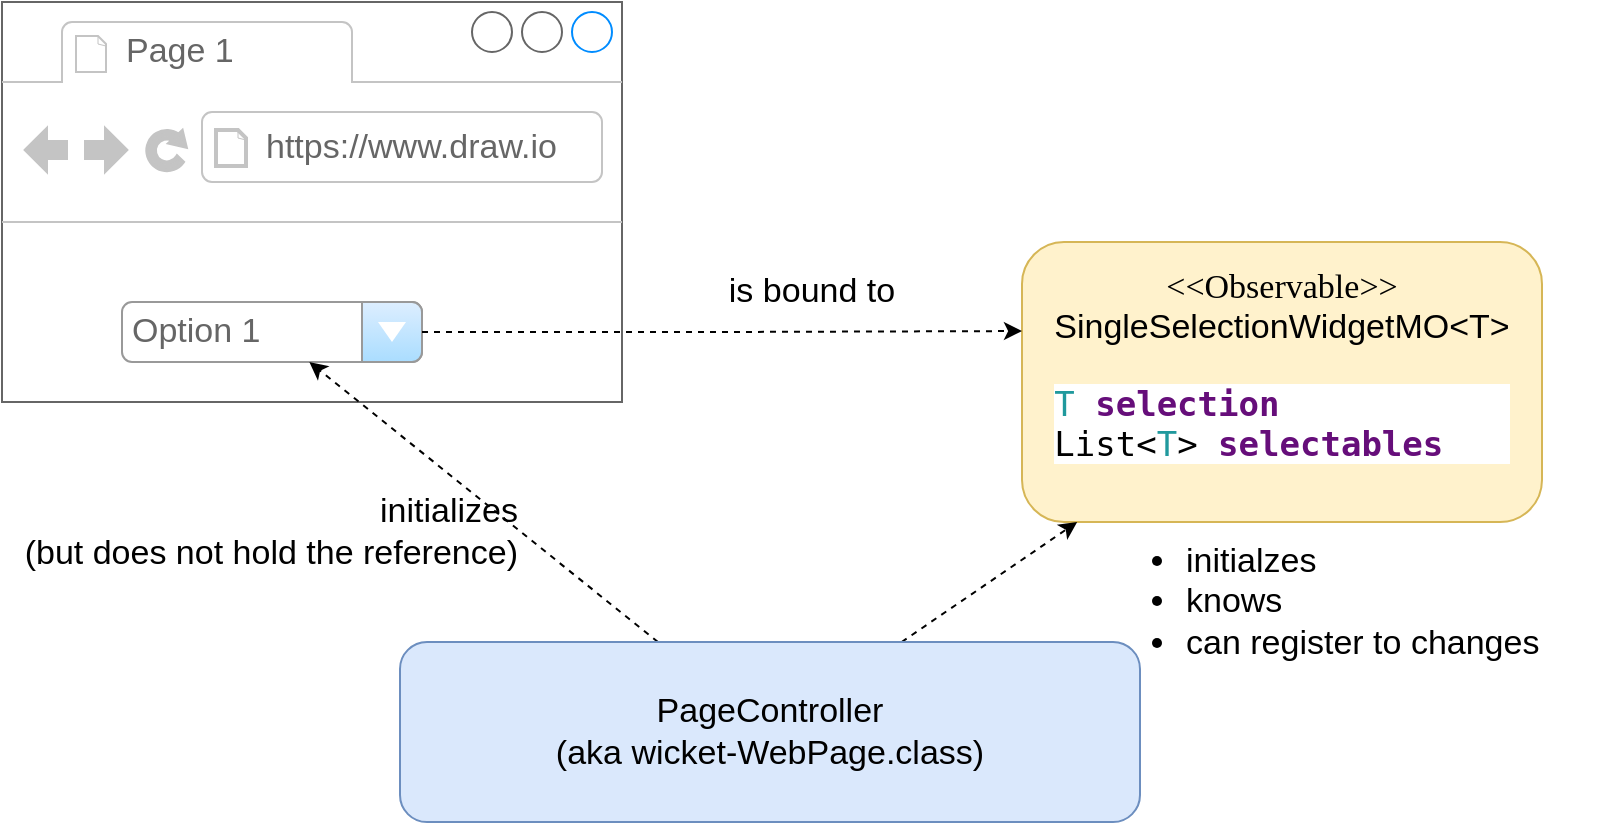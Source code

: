 <mxfile version="17.2.4" type="device"><diagram id="aOJm4BTbhPeoCA5gPHz4" name="Page-1"><mxGraphModel dx="1422" dy="825" grid="1" gridSize="10" guides="1" tooltips="1" connect="1" arrows="1" fold="1" page="1" pageScale="1" pageWidth="827" pageHeight="1169" math="0" shadow="0"><root><mxCell id="0"/><mxCell id="1" parent="0"/><mxCell id="OMMKdv6z3rF1qjqmpATL-5" value="" style="strokeWidth=1;shadow=0;dashed=0;align=center;html=1;shape=mxgraph.mockup.containers.browserWindow;rSize=0;strokeColor=#666666;strokeColor2=#008cff;strokeColor3=#c4c4c4;mainText=,;recursiveResize=0;" vertex="1" parent="1"><mxGeometry x="30" y="40" width="310" height="200" as="geometry"/></mxCell><mxCell id="OMMKdv6z3rF1qjqmpATL-6" value="Page 1" style="strokeWidth=1;shadow=0;dashed=0;align=center;html=1;shape=mxgraph.mockup.containers.anchor;fontSize=17;fontColor=#666666;align=left;" vertex="1" parent="OMMKdv6z3rF1qjqmpATL-5"><mxGeometry x="60" y="12" width="110" height="26" as="geometry"/></mxCell><mxCell id="OMMKdv6z3rF1qjqmpATL-7" value="https://www.draw.io" style="strokeWidth=1;shadow=0;dashed=0;align=center;html=1;shape=mxgraph.mockup.containers.anchor;rSize=0;fontSize=17;fontColor=#666666;align=left;" vertex="1" parent="OMMKdv6z3rF1qjqmpATL-5"><mxGeometry x="130" y="60" width="250" height="26" as="geometry"/></mxCell><mxCell id="OMMKdv6z3rF1qjqmpATL-4" value="Option 1" style="strokeWidth=1;shadow=0;dashed=0;align=center;html=1;shape=mxgraph.mockup.forms.comboBox;strokeColor=#999999;fillColor=#ddeeff;align=left;fillColor2=#aaddff;mainText=;fontColor=#666666;fontSize=17;spacingLeft=3;" vertex="1" parent="OMMKdv6z3rF1qjqmpATL-5"><mxGeometry x="60" y="150" width="150" height="30" as="geometry"/></mxCell><mxCell id="OMMKdv6z3rF1qjqmpATL-8" value="&lt;font face=&quot;Lucida Console&quot;&gt;&amp;lt;&amp;lt;Observable&amp;gt;&amp;gt;&lt;/font&gt;&lt;br&gt;SingleSelectionWidgetMO&amp;lt;T&amp;gt;&lt;br&gt;&lt;pre style=&quot;background-color: rgb(255 , 255 , 255) ; font-family: &amp;#34;jetbrains mono&amp;#34; , monospace&quot;&gt;&lt;pre style=&quot;text-align: left ; font-family: &amp;#34;jetbrains mono&amp;#34; , monospace&quot;&gt;&lt;span style=&quot;color: #20999d&quot;&gt;T &lt;/span&gt;&lt;font color=&quot;#660e7a&quot;&gt;&lt;b&gt;selection&lt;br&gt;&lt;/b&gt;&lt;/font&gt;List&amp;lt;&lt;span style=&quot;font-family: &amp;#34;jetbrains mono&amp;#34; , monospace ; white-space: normal ; color: rgb(32 , 153 , 157)&quot;&gt;T&lt;/span&gt;&lt;span style=&quot;font-family: &amp;#34;jetbrains mono&amp;#34; , monospace ; white-space: normal&quot;&gt;&amp;gt; &lt;/span&gt;&lt;span style=&quot;font-family: &amp;#34;jetbrains mono&amp;#34; , monospace ; white-space: normal ; color: rgb(102 , 14 , 122) ; font-weight: bold&quot;&gt;selectables&lt;/span&gt;&lt;/pre&gt;&lt;/pre&gt;" style="rounded=1;whiteSpace=wrap;html=1;fillColor=#fff2cc;strokeColor=#d6b656;fontSize=17;" vertex="1" parent="1"><mxGeometry x="540" y="160" width="260" height="140" as="geometry"/></mxCell><mxCell id="OMMKdv6z3rF1qjqmpATL-12" style="rounded=0;orthogonalLoop=1;jettySize=auto;html=1;dashed=1;fontSize=17;" edge="1" parent="1" source="OMMKdv6z3rF1qjqmpATL-9" target="OMMKdv6z3rF1qjqmpATL-8"><mxGeometry relative="1" as="geometry"/></mxCell><mxCell id="OMMKdv6z3rF1qjqmpATL-13" style="edgeStyle=none;rounded=0;orthogonalLoop=1;jettySize=auto;html=1;dashed=1;fontSize=17;" edge="1" parent="1" source="OMMKdv6z3rF1qjqmpATL-9" target="OMMKdv6z3rF1qjqmpATL-4"><mxGeometry relative="1" as="geometry"/></mxCell><mxCell id="OMMKdv6z3rF1qjqmpATL-9" value="PageController&lt;br&gt;(aka wicket-WebPage.class)" style="rounded=1;whiteSpace=wrap;html=1;fontSize=17;fillColor=#dae8fc;strokeColor=#6c8ebf;" vertex="1" parent="1"><mxGeometry x="229" y="360" width="370" height="90" as="geometry"/></mxCell><mxCell id="OMMKdv6z3rF1qjqmpATL-10" style="edgeStyle=orthogonalEdgeStyle;rounded=0;orthogonalLoop=1;jettySize=auto;html=1;fontSize=17;dashed=1;entryX=0;entryY=0.318;entryDx=0;entryDy=0;entryPerimeter=0;" edge="1" parent="1" source="OMMKdv6z3rF1qjqmpATL-4" target="OMMKdv6z3rF1qjqmpATL-8"><mxGeometry relative="1" as="geometry"/></mxCell><mxCell id="OMMKdv6z3rF1qjqmpATL-11" value="is bound to" style="text;html=1;strokeColor=none;fillColor=none;align=center;verticalAlign=middle;whiteSpace=wrap;rounded=0;fontSize=17;" vertex="1" parent="1"><mxGeometry x="380" y="170" width="110" height="30" as="geometry"/></mxCell><mxCell id="OMMKdv6z3rF1qjqmpATL-14" value="initializes &lt;br&gt;(but does not hold the reference)" style="text;html=1;strokeColor=none;fillColor=none;align=right;verticalAlign=middle;whiteSpace=wrap;rounded=0;fontSize=17;" vertex="1" parent="1"><mxGeometry x="40" y="290" width="250" height="30" as="geometry"/></mxCell><mxCell id="OMMKdv6z3rF1qjqmpATL-15" value="&lt;ul&gt;&lt;li&gt;initialzes&lt;/li&gt;&lt;li&gt;knows&lt;/li&gt;&lt;li&gt;can register to changes&lt;/li&gt;&lt;/ul&gt;" style="text;html=1;strokeColor=none;fillColor=none;align=left;verticalAlign=middle;whiteSpace=wrap;rounded=0;fontSize=17;" vertex="1" parent="1"><mxGeometry x="580" y="290" width="250" height="100" as="geometry"/></mxCell></root></mxGraphModel></diagram></mxfile>